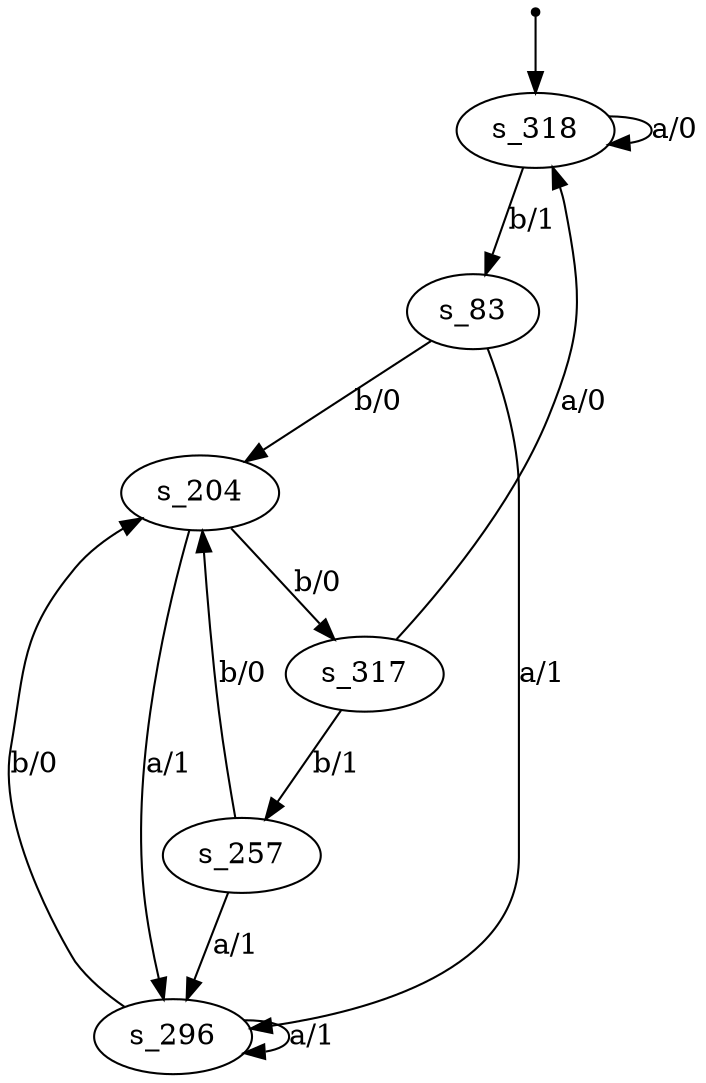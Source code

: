 digraph fsm {
	s_318 [root=true]
	s_83
	s_204
	s_317
	s_296
	s_257
	qi [shape = point]
	qi -> s_318
	s_318 -> s_83 [label="b/1"]
	s_83 -> s_204 [label="b/0"]
	s_204 -> s_317 [label="b/0"]
	s_317 -> s_318 [label="a/0"]
	s_318 -> s_318 [label="a/0"]
	s_83 -> s_296 [label="a/1"]
	s_296 -> s_204 [label="b/0"]
	s_204 -> s_296 [label="a/1"]
	s_296 -> s_296 [label="a/1"]
	s_317 -> s_257 [label="b/1"]
	s_257 -> s_204 [label="b/0"]
	s_257 -> s_296 [label="a/1"]
}